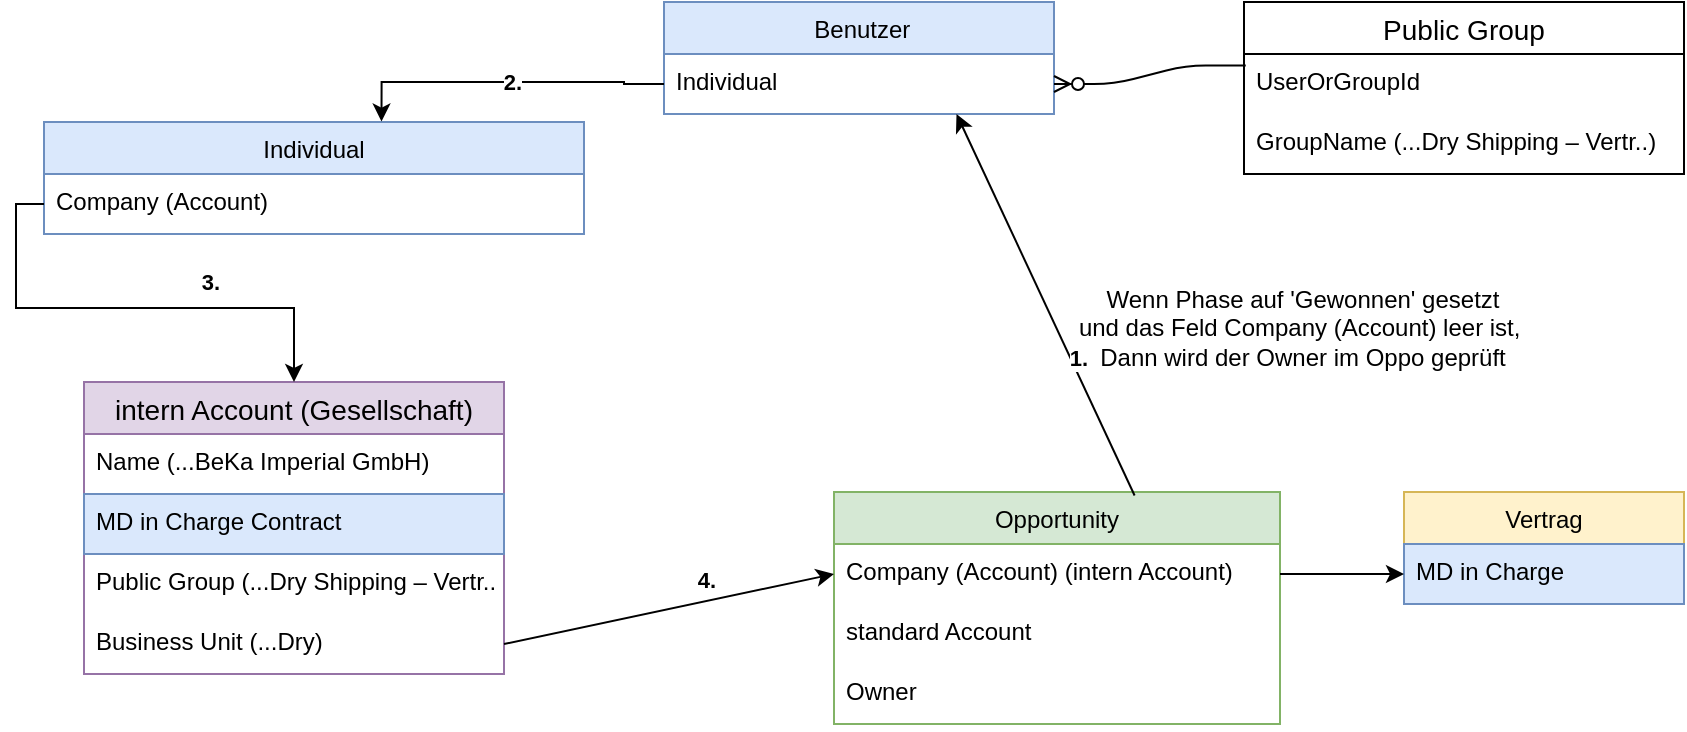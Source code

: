 <mxfile version="14.6.13" type="github">
  <diagram id="R2lEEEUBdFMjLlhIrx00" name="Page-1">
    <mxGraphModel dx="1278" dy="500" grid="0" gridSize="10" guides="1" tooltips="1" connect="1" arrows="1" fold="1" page="1" pageScale="1" pageWidth="850" pageHeight="1100" math="0" shadow="0" extFonts="Permanent Marker^https://fonts.googleapis.com/css?family=Permanent+Marker">
      <root>
        <mxCell id="0" />
        <mxCell id="1" parent="0" />
        <mxCell id="2SBFcaYjBEaQ_yufKXcj-2" value=" Benutzer" style="swimlane;fontStyle=0;childLayout=stackLayout;horizontal=1;startSize=26;horizontalStack=0;resizeParent=1;resizeParentMax=0;resizeLast=0;collapsible=1;marginBottom=0;fillColor=#dae8fc;strokeColor=#6c8ebf;" parent="1" vertex="1">
          <mxGeometry x="340" width="195" height="56" as="geometry" />
        </mxCell>
        <mxCell id="kkfVOfsxUuNaoj5uwRsM-5" value="Individual" style="text;strokeColor=none;fillColor=none;spacingLeft=4;spacingRight=4;overflow=hidden;rotatable=0;points=[[0,0.5],[1,0.5]];portConstraint=eastwest;fontSize=12;" parent="2SBFcaYjBEaQ_yufKXcj-2" vertex="1">
          <mxGeometry y="26" width="195" height="30" as="geometry" />
        </mxCell>
        <mxCell id="2SBFcaYjBEaQ_yufKXcj-7" value="Opportunity" style="swimlane;fontStyle=0;childLayout=stackLayout;horizontal=1;startSize=26;horizontalStack=0;resizeParent=1;resizeParentMax=0;resizeLast=0;collapsible=1;marginBottom=0;fillColor=#d5e8d4;strokeColor=#82b366;" parent="1" vertex="1">
          <mxGeometry x="425" y="245" width="223" height="116" as="geometry" />
        </mxCell>
        <mxCell id="9vAqmkpcB-DJBMkywUiT-10" value="Company (Account) (intern Account)" style="text;spacingLeft=4;spacingRight=4;overflow=hidden;rotatable=0;points=[[0,0.5],[1,0.5]];portConstraint=eastwest;fontSize=12;" parent="2SBFcaYjBEaQ_yufKXcj-7" vertex="1">
          <mxGeometry y="26" width="223" height="30" as="geometry" />
        </mxCell>
        <mxCell id="9vAqmkpcB-DJBMkywUiT-38" value="standard Account" style="text;spacingLeft=4;spacingRight=4;overflow=hidden;rotatable=0;points=[[0,0.5],[1,0.5]];portConstraint=eastwest;fontSize=12;" parent="2SBFcaYjBEaQ_yufKXcj-7" vertex="1">
          <mxGeometry y="56" width="223" height="30" as="geometry" />
        </mxCell>
        <mxCell id="Ztu8D1wa_w3FD4YnvGfv-1" value="Owner" style="text;spacingLeft=4;spacingRight=4;overflow=hidden;rotatable=0;points=[[0,0.5],[1,0.5]];portConstraint=eastwest;fontSize=12;" vertex="1" parent="2SBFcaYjBEaQ_yufKXcj-7">
          <mxGeometry y="86" width="223" height="30" as="geometry" />
        </mxCell>
        <mxCell id="2SBFcaYjBEaQ_yufKXcj-11" value="Vertrag" style="swimlane;fontStyle=0;childLayout=stackLayout;horizontal=1;startSize=26;horizontalStack=0;resizeParent=1;resizeParentMax=0;resizeLast=0;collapsible=1;marginBottom=0;fillColor=#fff2cc;strokeColor=#d6b656;" parent="1" vertex="1">
          <mxGeometry x="710" y="245" width="140" height="56" as="geometry" />
        </mxCell>
        <mxCell id="9vAqmkpcB-DJBMkywUiT-31" value="MD in Charge&#xa;" style="text;strokeColor=#6c8ebf;fillColor=#dae8fc;spacingLeft=4;spacingRight=4;overflow=hidden;rotatable=0;points=[[0,0.5],[1,0.5]];portConstraint=eastwest;fontSize=12;" parent="2SBFcaYjBEaQ_yufKXcj-11" vertex="1">
          <mxGeometry y="26" width="140" height="30" as="geometry" />
        </mxCell>
        <mxCell id="9vAqmkpcB-DJBMkywUiT-2" value="intern Account (Gesellschaft)" style="swimlane;fontStyle=0;childLayout=stackLayout;horizontal=1;startSize=26;horizontalStack=0;resizeParent=1;resizeParentMax=0;resizeLast=0;collapsible=1;marginBottom=0;align=center;fontSize=14;fillColor=#e1d5e7;strokeColor=#9673a6;" parent="1" vertex="1">
          <mxGeometry x="50" y="190" width="210" height="146" as="geometry" />
        </mxCell>
        <mxCell id="9vAqmkpcB-DJBMkywUiT-3" value="Name (...BeKa Imperial GmbH)" style="text;strokeColor=none;fillColor=none;spacingLeft=4;spacingRight=4;overflow=hidden;rotatable=0;points=[[0,0.5],[1,0.5]];portConstraint=eastwest;fontSize=12;" parent="9vAqmkpcB-DJBMkywUiT-2" vertex="1">
          <mxGeometry y="26" width="210" height="30" as="geometry" />
        </mxCell>
        <mxCell id="9vAqmkpcB-DJBMkywUiT-4" value="MD in Charge Contract" style="text;strokeColor=#6c8ebf;fillColor=#dae8fc;spacingLeft=4;spacingRight=4;overflow=hidden;rotatable=0;points=[[0,0.5],[1,0.5]];portConstraint=eastwest;fontSize=12;" parent="9vAqmkpcB-DJBMkywUiT-2" vertex="1">
          <mxGeometry y="56" width="210" height="30" as="geometry" />
        </mxCell>
        <mxCell id="9vAqmkpcB-DJBMkywUiT-6" value="Public Group (...Dry Shipping – Vertr..)" style="text;strokeColor=none;fillColor=none;spacingLeft=4;spacingRight=4;overflow=hidden;rotatable=0;points=[[0,0.5],[1,0.5]];portConstraint=eastwest;fontSize=12;" parent="9vAqmkpcB-DJBMkywUiT-2" vertex="1">
          <mxGeometry y="86" width="210" height="30" as="geometry" />
        </mxCell>
        <mxCell id="9vAqmkpcB-DJBMkywUiT-27" value="Business Unit (...Dry)" style="text;strokeColor=none;fillColor=none;spacingLeft=4;spacingRight=4;overflow=hidden;rotatable=0;points=[[0,0.5],[1,0.5]];portConstraint=eastwest;fontSize=12;" parent="9vAqmkpcB-DJBMkywUiT-2" vertex="1">
          <mxGeometry y="116" width="210" height="30" as="geometry" />
        </mxCell>
        <mxCell id="9vAqmkpcB-DJBMkywUiT-20" style="edgeStyle=none;rounded=0;orthogonalLoop=1;jettySize=auto;html=1;exitX=0.674;exitY=0.015;exitDx=0;exitDy=0;exitPerimeter=0;entryX=0.75;entryY=1;entryDx=0;entryDy=0;" parent="1" source="2SBFcaYjBEaQ_yufKXcj-7" target="2SBFcaYjBEaQ_yufKXcj-2" edge="1">
          <mxGeometry relative="1" as="geometry">
            <mxPoint x="552" y="70" as="targetPoint" />
          </mxGeometry>
        </mxCell>
        <mxCell id="kkfVOfsxUuNaoj5uwRsM-8" value="&lt;b&gt;1.&lt;/b&gt;" style="edgeLabel;html=1;align=center;verticalAlign=middle;resizable=0;points=[];" parent="9vAqmkpcB-DJBMkywUiT-20" vertex="1" connectable="0">
          <mxGeometry x="-0.294" y="-3" relative="1" as="geometry">
            <mxPoint as="offset" />
          </mxGeometry>
        </mxCell>
        <mxCell id="9vAqmkpcB-DJBMkywUiT-28" style="edgeStyle=none;rounded=0;orthogonalLoop=1;jettySize=auto;html=1;exitX=1;exitY=0.5;exitDx=0;exitDy=0;entryX=0;entryY=0.5;entryDx=0;entryDy=0;" parent="1" source="9vAqmkpcB-DJBMkywUiT-27" target="9vAqmkpcB-DJBMkywUiT-10" edge="1">
          <mxGeometry relative="1" as="geometry" />
        </mxCell>
        <mxCell id="kkfVOfsxUuNaoj5uwRsM-7" value="&lt;b&gt;4.&lt;/b&gt;" style="edgeLabel;html=1;align=center;verticalAlign=middle;resizable=0;points=[];" parent="9vAqmkpcB-DJBMkywUiT-28" vertex="1" connectable="0">
          <mxGeometry x="0.367" y="1" relative="1" as="geometry">
            <mxPoint x="-12" y="-7" as="offset" />
          </mxGeometry>
        </mxCell>
        <mxCell id="9vAqmkpcB-DJBMkywUiT-30" value="Wenn Phase auf &#39;Gewonnen&#39; gesetzt&lt;br&gt;und das Feld&amp;nbsp;&lt;span style=&quot;text-align: left&quot;&gt;Company (Account) leer ist,&amp;nbsp;&lt;/span&gt;&lt;br&gt;&amp;nbsp;Dann wird der Owner im Oppo geprüft&amp;nbsp;" style="text;html=1;align=center;verticalAlign=middle;resizable=0;points=[];autosize=1;strokeColor=none;" parent="1" vertex="1">
          <mxGeometry x="542" y="140" width="234" height="45" as="geometry" />
        </mxCell>
        <mxCell id="9vAqmkpcB-DJBMkywUiT-32" value="Public Group" style="swimlane;fontStyle=0;childLayout=stackLayout;horizontal=1;startSize=26;horizontalStack=0;resizeParent=1;resizeParentMax=0;resizeLast=0;collapsible=1;marginBottom=0;align=center;fontSize=14;fillColor=none;" parent="1" vertex="1">
          <mxGeometry x="630" width="220" height="86" as="geometry" />
        </mxCell>
        <mxCell id="9vAqmkpcB-DJBMkywUiT-35" value="UserOrGroupId" style="text;strokeColor=none;fillColor=none;spacingLeft=4;spacingRight=4;overflow=hidden;rotatable=0;points=[[0,0.5],[1,0.5]];portConstraint=eastwest;fontSize=12;" parent="9vAqmkpcB-DJBMkywUiT-32" vertex="1">
          <mxGeometry y="26" width="220" height="30" as="geometry" />
        </mxCell>
        <mxCell id="9vAqmkpcB-DJBMkywUiT-39" value="GroupName (...Dry Shipping – Vertr..)" style="text;strokeColor=none;fillColor=none;spacingLeft=4;spacingRight=4;overflow=hidden;rotatable=0;points=[[0,0.5],[1,0.5]];portConstraint=eastwest;fontSize=12;" parent="9vAqmkpcB-DJBMkywUiT-32" vertex="1">
          <mxGeometry y="56" width="220" height="30" as="geometry" />
        </mxCell>
        <mxCell id="kkfVOfsxUuNaoj5uwRsM-1" value="Individual" style="swimlane;fontStyle=0;childLayout=stackLayout;horizontal=1;startSize=26;horizontalStack=0;resizeParent=1;resizeParentMax=0;resizeLast=0;collapsible=1;marginBottom=0;fillColor=#dae8fc;strokeColor=#6c8ebf;" parent="1" vertex="1">
          <mxGeometry x="30" y="60" width="270" height="56" as="geometry" />
        </mxCell>
        <mxCell id="kkfVOfsxUuNaoj5uwRsM-3" value="Company (Account)" style="text;strokeColor=none;fillColor=none;spacingLeft=4;spacingRight=4;overflow=hidden;rotatable=0;points=[[0,0.5],[1,0.5]];portConstraint=eastwest;fontSize=12;" parent="kkfVOfsxUuNaoj5uwRsM-1" vertex="1">
          <mxGeometry y="26" width="270" height="30" as="geometry" />
        </mxCell>
        <mxCell id="kkfVOfsxUuNaoj5uwRsM-4" style="edgeStyle=orthogonalEdgeStyle;rounded=0;orthogonalLoop=1;jettySize=auto;html=1;" parent="1" source="kkfVOfsxUuNaoj5uwRsM-3" target="9vAqmkpcB-DJBMkywUiT-2" edge="1">
          <mxGeometry relative="1" as="geometry">
            <Array as="points">
              <mxPoint x="16" y="101" />
              <mxPoint x="16" y="153" />
              <mxPoint x="155" y="153" />
            </Array>
          </mxGeometry>
        </mxCell>
        <mxCell id="kkfVOfsxUuNaoj5uwRsM-10" value="&lt;b&gt;3.&lt;/b&gt;" style="edgeLabel;html=1;align=center;verticalAlign=middle;resizable=0;points=[];" parent="kkfVOfsxUuNaoj5uwRsM-4" vertex="1" connectable="0">
          <mxGeometry x="0.342" relative="1" as="geometry">
            <mxPoint y="-13" as="offset" />
          </mxGeometry>
        </mxCell>
        <mxCell id="kkfVOfsxUuNaoj5uwRsM-6" style="edgeStyle=orthogonalEdgeStyle;rounded=0;orthogonalLoop=1;jettySize=auto;html=1;entryX=0.625;entryY=-0.004;entryDx=0;entryDy=0;entryPerimeter=0;" parent="1" source="kkfVOfsxUuNaoj5uwRsM-5" target="kkfVOfsxUuNaoj5uwRsM-1" edge="1">
          <mxGeometry relative="1" as="geometry" />
        </mxCell>
        <mxCell id="kkfVOfsxUuNaoj5uwRsM-9" value="&lt;b&gt;2.&lt;/b&gt;" style="edgeLabel;html=1;align=center;verticalAlign=middle;resizable=0;points=[];" parent="kkfVOfsxUuNaoj5uwRsM-6" vertex="1" connectable="0">
          <mxGeometry x="-0.04" relative="1" as="geometry">
            <mxPoint as="offset" />
          </mxGeometry>
        </mxCell>
        <mxCell id="kkfVOfsxUuNaoj5uwRsM-12" value="" style="edgeStyle=entityRelationEdgeStyle;fontSize=12;html=1;endArrow=ERzeroToMany;endFill=1;entryX=1;entryY=0.5;entryDx=0;entryDy=0;exitX=0.004;exitY=0.193;exitDx=0;exitDy=0;exitPerimeter=0;" parent="1" source="9vAqmkpcB-DJBMkywUiT-35" target="kkfVOfsxUuNaoj5uwRsM-5" edge="1">
          <mxGeometry width="100" height="100" relative="1" as="geometry">
            <mxPoint x="470" y="240" as="sourcePoint" />
            <mxPoint x="570" y="140" as="targetPoint" />
          </mxGeometry>
        </mxCell>
        <mxCell id="Ztu8D1wa_w3FD4YnvGfv-2" style="edgeStyle=orthogonalEdgeStyle;rounded=0;orthogonalLoop=1;jettySize=auto;html=1;" edge="1" parent="1" source="9vAqmkpcB-DJBMkywUiT-10" target="9vAqmkpcB-DJBMkywUiT-31">
          <mxGeometry relative="1" as="geometry" />
        </mxCell>
      </root>
    </mxGraphModel>
  </diagram>
</mxfile>
